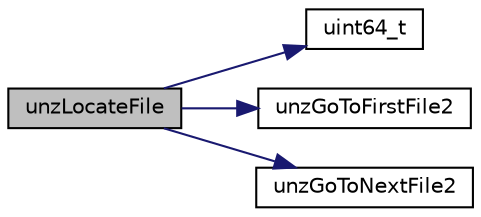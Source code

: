 digraph "unzLocateFile"
{
 // INTERACTIVE_SVG=YES
  edge [fontname="Helvetica",fontsize="10",labelfontname="Helvetica",labelfontsize="10"];
  node [fontname="Helvetica",fontsize="10",shape=record];
  rankdir="LR";
  Node1 [label="unzLocateFile",height=0.2,width=0.4,color="black", fillcolor="grey75", style="filled", fontcolor="black"];
  Node1 -> Node2 [color="midnightblue",fontsize="10",style="solid",fontname="Helvetica"];
  Node2 [label="uint64_t",height=0.2,width=0.4,color="black", fillcolor="white", style="filled",URL="$ioapi_8h.html#ac37b15f02c8fe79d37bfc016e79344f6"];
  Node1 -> Node3 [color="midnightblue",fontsize="10",style="solid",fontname="Helvetica"];
  Node3 [label="unzGoToFirstFile2",height=0.2,width=0.4,color="black", fillcolor="white", style="filled",URL="$unzip_8c.html#a4ef67d18dab68bf306635dd2a7600fec"];
  Node1 -> Node4 [color="midnightblue",fontsize="10",style="solid",fontname="Helvetica"];
  Node4 [label="unzGoToNextFile2",height=0.2,width=0.4,color="black", fillcolor="white", style="filled",URL="$unzip_8c.html#a58b6c9da9ed307617e4ae0180251f5d8"];
}
